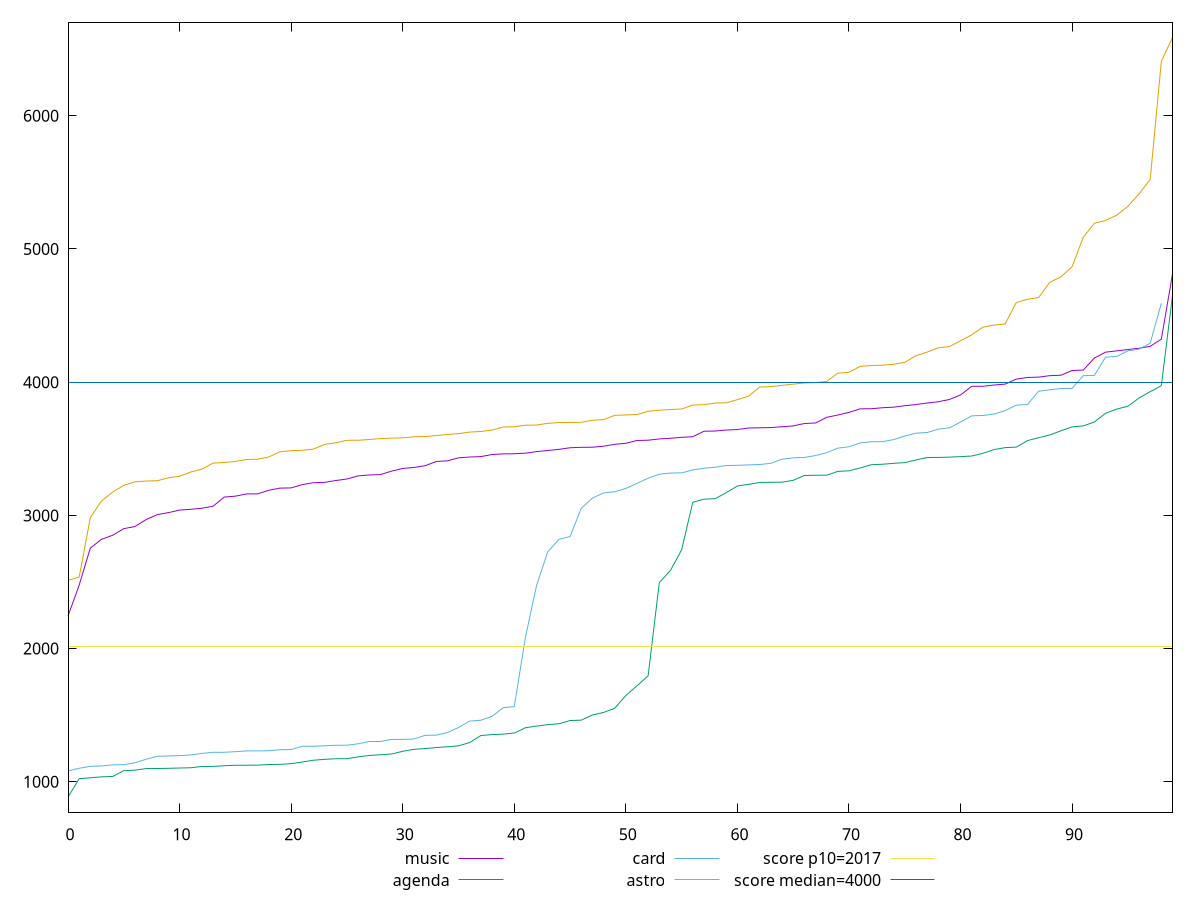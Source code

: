 reset

$music <<EOF
0 2244.251999999993
1 2476.407999999994
2 2754.4359999999915
3 2820.6679999999938
4 2850.6479999999906
5 2900.6039999999944
6 2916.7839999999933
7 2968.5079999999857
8 3006.0039999999963
9 3020.7719999999917
10 3039.95999999999
11 3045.4879999999966
12 3053.747999999989
13 3068.675999999992
14 3137.4679999999958
15 3144.5119999999965
16 3161.115999999989
17 3161.4559999999915
18 3188.939999999993
19 3204.8319999999944
20 3206.4159999999874
21 3231.163999999995
22 3245.6159999999923
23 3247.8679999999954
24 3261.6479999999897
25 3273.2959999999875
26 3296.3759999999975
27 3303.5559999999946
28 3306.619999999989
29 3332.327999999992
30 3352.3719999999876
31 3359.78399999999
32 3372.675999999996
33 3404.6639999999943
34 3409.535999999993
35 3431.9519999999957
36 3438.2279999999882
37 3441.3079999999886
38 3456.8319999999912
39 3461.7479999999923
40 3462.6039999999894
41 3467.0799999999876
42 3478.6239999999916
43 3487.131999999988
44 3495.703999999994
45 3507.803999999988
46 3511.13999999999
47 3511.587999999992
48 3519.2519999999945
49 3533.4919999999897
50 3541.495999999993
51 3562.2399999999943
52 3564.3919999999857
53 3574.015999999988
54 3578.8159999999857
55 3586.143999999994
56 3590.7279999999955
57 3631.69599999999
58 3633.1959999999845
59 3640.587999999991
60 3644.5079999999934
61 3656.203999999988
62 3657.523999999986
63 3659.3679999999904
64 3665.2799999999916
65 3671.9279999999867
66 3689.4639999999954
67 3693.831999999987
68 3736.111999999991
69 3753.491999999995
70 3773.475999999997
71 3799.959999999989
72 3800.6239999999875
73 3808.143999999987
74 3812.4719999999897
75 3823.51199999999
76 3832.0439999999935
77 3843.611999999988
78 3853.1439999999984
79 3870.0479999999866
80 3903.9919999999875
81 3969.075999999997
82 3969.0999999999885
83 3978.7479999999928
84 3985.3799999999915
85 4023.1839999999875
86 4035.5359999999882
87 4038.0239999999912
88 4048.983999999987
89 4052.095999999993
90 4087.8519999999926
91 4091.095999999988
92 4181.60399999999
93 4225.351999999988
94 4235.107999999986
95 4244.979999999985
96 4254.675999999988
97 4268.923999999991
98 4322.955999999983
99 4810.735999999992
EOF

$agenda <<EOF
0 884.8759999999999
1 1023.3080000000006
2 1030.1160000000002
3 1037.4160000000006
4 1040.064000000001
5 1083.6280000000006
6 1087.5800000000006
7 1099.1840000000009
8 1099.9120000000007
9 1101.360000000001
10 1103.592000000001
11 1105.5520000000006
12 1115.0360000000012
13 1115.6000000000006
14 1120.6840000000009
15 1124.2400000000007
16 1124.6360000000009
17 1125.1280000000006
18 1129.7920000000006
19 1130.8360000000005
20 1136.420000000001
21 1148.5520000000001
22 1162.0400000000004
23 1168.744000000001
24 1173.248
25 1173.576000000001
26 1186.732000000001
27 1197.9720000000002
28 1203.0640000000003
29 1208.9640000000002
30 1228.8960000000006
31 1243.9880000000007
32 1249.7400000000002
33 1257.2000000000016
34 1262.9800000000002
35 1270.2360000000003
36 1295.0120000000004
37 1347.0760000000007
38 1354.5480000000002
39 1357.872
40 1366.2880000000005
41 1405.9080000000017
42 1418.3600000000001
43 1429.1840000000007
44 1435.7040000000006
45 1459.9920000000002
46 1462.8600000000015
47 1501.5519999999997
48 1520.6839999999995
49 1551.620000000001
50 1647.7679999999996
51 1720.5640000000012
52 1796.108
53 2495.439999999992
54 2586.715999999985
55 2741.6399999999912
56 3097.9319999999943
57 3121.823999999987
58 3125.303999999988
59 3170.5959999999877
60 3220.8999999999946
61 3232.9279999999967
62 3247.30799999999
63 3248.331999999988
64 3249.415999999989
65 3263.0999999999867
66 3299.583999999988
67 3301.279999999983
68 3302.07199999999
69 3330.2559999999867
70 3334.611999999989
71 3356.0319999999874
72 3380.591999999982
73 3383.827999999988
74 3390.8919999999885
75 3396.047999999988
76 3415.887999999987
77 3434.623999999988
78 3435.115999999988
79 3437.2959999999825
80 3441.1439999999875
81 3445.491999999986
82 3465.9239999999904
83 3493.971999999987
84 3508.587999999985
85 3512.667999999992
86 3561.479999999987
87 3583.3079999999923
88 3603.835999999995
89 3635.263999999984
90 3664.4439999999863
91 3671.7799999999866
92 3701.455999999992
93 3767.043999999988
94 3798.0119999999883
95 3819.587999999988
96 3881.2079999999874
97 3929.0919999999846
98 3973.959999999988
99 4650.531999999999
EOF

$card <<EOF
0 1082.0120000000006
1 1101.6160000000004
2 1116.1480000000008
3 1119.0480000000007
4 1127.268
5 1128.7480000000012
6 1143.0440000000006
7 1169.3560000000007
8 1191.4400000000012
9 1194.2560000000005
10 1196.628000000001
11 1201.4480000000005
12 1213.128000000001
13 1221.592
14 1221.660000000001
15 1226.3160000000007
16 1231.8480000000009
17 1231.8840000000007
18 1233.2160000000015
19 1240.9920000000009
20 1242.3040000000008
21 1267.0880000000002
22 1267.3360000000011
23 1270.196
24 1274.4320000000012
25 1274.6640000000002
26 1285.2560000000012
27 1302.692
28 1302.8040000000008
29 1318.1840000000002
30 1318.3120000000008
31 1321.0440000000006
32 1348.968000000001
33 1350.344000000001
34 1369.6080000000013
35 1407.8439999999998
36 1455.9440000000006
37 1462.2560000000008
38 1491.224000000001
39 1556.8120000000001
40 1564.2600000000011
41 2084.047999999998
42 2474.2159999999985
43 2726.3680000000018
44 2819.923999999998
45 2841.167999999998
46 3052.623999999983
47 3129.4759999999887
48 3168.703999999984
49 3177.871999999988
50 3202.075999999985
51 3240.5919999999874
52 3278.991999999992
53 3309.003999999985
54 3317.6479999999906
55 3319.5759999999877
56 3341.387999999988
57 3353.663999999989
58 3361.3879999999867
59 3374.3079999999895
60 3375.799999999989
61 3379.2039999999847
62 3381.8039999999874
63 3391.175999999982
64 3422.275999999986
65 3431.7919999999876
66 3434.963999999986
67 3448.819999999988
68 3470.583999999987
69 3504.8119999999853
70 3515.0239999999876
71 3544.135999999988
72 3552.5679999999866
73 3553.6919999999877
74 3568.7119999999913
75 3596.0199999999854
76 3617.4079999999894
77 3621.9519999999884
78 3647.6119999999937
79 3657.2079999999905
80 3700.711999999988
81 3747.3279999999845
82 3750.239999999989
83 3760.435999999985
84 3786.979999999986
85 3827.775999999989
86 3832.067999999985
87 3931.9839999999854
88 3942.943999999986
89 3952.567999999987
90 3953.447999999985
91 4048.791999999979
92 4051.0159999999905
93 4187.791999999988
94 4193.691999999991
95 4235.147999999983
96 4247.975999999987
97 4291.963999999986
98 4592.635999999985
EOF

$astro <<EOF
0 2513.1680000000024
1 2535.992
2 2982.859999999996
3 3108.5359999999982
4 3174.6280000000006
5 3225.6119999999996
6 3251.848000000001
7 3257.996000000001
8 3259.9639999999963
9 3282.123999999999
10 3294.1759999999954
11 3325.5280000000016
12 3347.1839999999997
13 3392.384000000001
14 3397.1399999999994
15 3405.0080000000016
16 3419.515999999998
17 3421.712
18 3438.7880000000005
19 3477.1119999999974
20 3486.215999999999
21 3488.1479999999997
22 3497.8719999999985
23 3533.167999999997
24 3544.867999999998
25 3563.815999999996
26 3564.187999999998
27 3569.255999999999
28 3576.915999999991
29 3579.8759999999997
30 3582.0039999999985
31 3590.059999999999
32 3592.0519999999965
33 3599.2320000000036
34 3607.472
35 3613.6760000000017
36 3625.531999999997
37 3629.6719999999978
38 3640.6239999999984
39 3663.7400000000002
40 3665.3959999999984
41 3676.895999999996
42 3678.231999999996
43 3691.0799999999927
44 3696.7479999999946
45 3697.5599999999963
46 3698.895999999995
47 3714.2519999999963
48 3718.4999999999955
49 3750.951999999998
50 3754.3679999999977
51 3756.8519999999908
52 3781.739999999994
53 3789.607999999999
54 3794.491999999998
55 3798.6159999999927
56 3827.9799999999964
57 3831.2719999999995
58 3843.216000000001
59 3844.871999999999
60 3868.9079999999985
61 3895.2359999999985
62 3963.5359999999937
63 3966.635999999998
64 3976.1960000000013
65 3985.307999999994
66 3993.675999999999
67 3997.0799999999904
68 4005.3200000000006
69 4067.5199999999977
70 4074.083999999998
71 4118.115999999995
72 4125.271999999996
73 4127.631999999994
74 4134.0759999999955
75 4149.075999999998
76 4198.63199999999
77 4225.579999999999
78 4257.600000000003
79 4267.107999999996
80 4311.0560000000005
81 4355.371999999995
82 4412.463999999992
83 4428.447999999993
84 4437.603999999999
85 4598.331999999993
86 4622.471999999989
87 4635.175999999997
88 4750.132000000001
89 4790.559999999988
90 4866.983999999996
91 5087.992000000001
92 5192.463999999996
93 5214.731999999995
94 5253.507999999995
95 5320.231999999988
96 5413.367999999984
97 5521.287999999998
98 6408.447999999994
99 6587.555999999995
EOF

set key outside below
set xrange [0:99]
set yrange [770.8224:6701.609599999995]
set trange [770.8224:6701.609599999995]
set terminal svg size 640, 560 enhanced background rgb 'white'
set output "reports/report_00027_2021-02-24T12-40-31.850Z/mainthread-work-breakdown/comparison/sorted/all_raw.svg"

plot $music title "music" with line, \
     $agenda title "agenda" with line, \
     $card title "card" with line, \
     $astro title "astro" with line, \
     2017 title "score p10=2017", \
     4000 title "score median=4000"

reset
